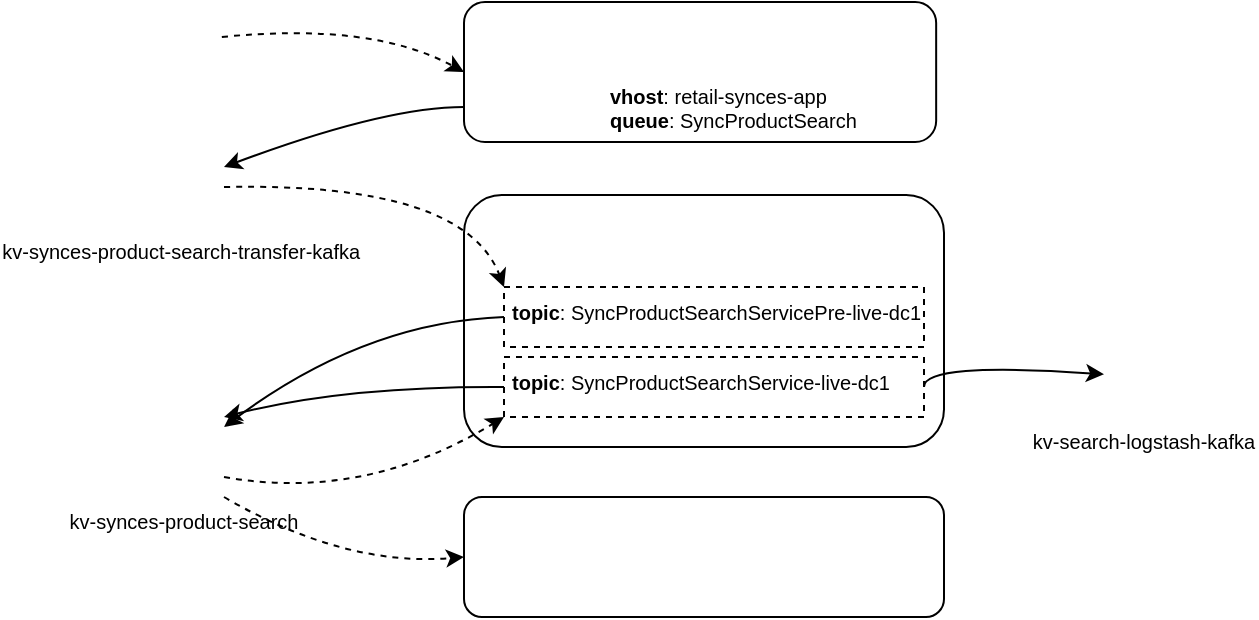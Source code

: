 <mxfile version="28.0.7">
  <diagram name="Page-1" id="rusU8i9yw-daWQ4WOf54">
    <mxGraphModel dx="1366" dy="764" grid="1" gridSize="10" guides="1" tooltips="1" connect="1" arrows="1" fold="1" page="1" pageScale="1" pageWidth="1169" pageHeight="827" math="0" shadow="0">
      <root>
        <mxCell id="0" />
        <mxCell id="1" parent="0" />
        <mxCell id="Dhi8sy_UzFX0rJJhaV-Q-27" value="" style="rounded=1;whiteSpace=wrap;html=1;fillColor=none;strokeColor=#000000;" parent="1" vertex="1">
          <mxGeometry x="260" y="40" width="236.08" height="70" as="geometry" />
        </mxCell>
        <mxCell id="6RFawGCEbu_1lOqLiOUP-4" value="" style="rounded=1;whiteSpace=wrap;html=1;fillColor=none;strokeColor=#000000;" parent="1" vertex="1">
          <mxGeometry x="260" y="287.5" width="240" height="60" as="geometry" />
        </mxCell>
        <mxCell id="6RFawGCEbu_1lOqLiOUP-2" value="" style="rounded=1;whiteSpace=wrap;html=1;fillColor=none;fontColor=#333333;strokeColor=#000000;" parent="1" vertex="1">
          <mxGeometry x="260" y="136.51" width="240" height="126" as="geometry" />
        </mxCell>
        <mxCell id="Dhi8sy_UzFX0rJJhaV-Q-2" value="" style="shape=image;verticalLabelPosition=bottom;labelBackgroundColor=default;verticalAlign=top;aspect=fixed;imageAspect=0;image=https://cdn-icons-png.flaticon.com/512/5044/5044729.png;" parent="1" vertex="1">
          <mxGeometry x="103.92" y="40.0" width="35" height="35" as="geometry" />
        </mxCell>
        <mxCell id="Dhi8sy_UzFX0rJJhaV-Q-5" value="&lt;b&gt;vhost&lt;/b&gt;:&amp;nbsp;&lt;span style=&quot;background-color: transparent;&quot;&gt;retail-synces-app&lt;/span&gt;&lt;span style=&quot;background-color: transparent; white-space: pre;&quot;&gt;&#x9;&lt;/span&gt;&lt;div&gt;&lt;b&gt;queue&lt;/b&gt;: SyncProductSearch&lt;/div&gt;" style="text;html=1;align=left;verticalAlign=top;whiteSpace=wrap;rounded=0;spacingLeft=2;fontSize=10;" parent="1" vertex="1">
          <mxGeometry x="329.44" y="75.0" width="130" height="40" as="geometry" />
        </mxCell>
        <mxCell id="Dhi8sy_UzFX0rJJhaV-Q-6" value="kv-synces-product-search-transfer-kafka " style="shape=image;verticalLabelPosition=bottom;labelBackgroundColor=default;verticalAlign=top;aspect=fixed;imageAspect=0;image=https://cdn-icons-png.freepik.com/512/6387/6387426.png;fontSize=10;" parent="1" vertex="1">
          <mxGeometry x="100" y="112.51" width="40" height="40" as="geometry" />
        </mxCell>
        <mxCell id="Dhi8sy_UzFX0rJJhaV-Q-14" value="&lt;b&gt;topic&lt;/b&gt;:&amp;nbsp;SyncProductSearchService-live-dc1" style="text;html=1;align=left;verticalAlign=top;whiteSpace=wrap;rounded=0;spacingLeft=2;rotation=0;fontSize=10;strokeColor=default;dashed=1;" parent="1" vertex="1">
          <mxGeometry x="280" y="217.5" width="210" height="30" as="geometry" />
        </mxCell>
        <mxCell id="Dhi8sy_UzFX0rJJhaV-Q-18" value="kv-search-logstash-kafka" style="shape=image;verticalLabelPosition=bottom;labelBackgroundColor=default;verticalAlign=top;aspect=fixed;imageAspect=0;image=https://cdn-icons-png.freepik.com/512/6387/6387426.png;fontSize=10;" parent="1" vertex="1">
          <mxGeometry x="580" y="207.5" width="40" height="40" as="geometry" />
        </mxCell>
        <mxCell id="Dhi8sy_UzFX0rJJhaV-Q-28" value="" style="curved=1;endArrow=classic;html=1;rounded=0;entryX=0;entryY=0.5;entryDx=0;entryDy=0;exitX=1;exitY=0.5;exitDx=0;exitDy=0;dashed=1;" parent="1" source="Dhi8sy_UzFX0rJJhaV-Q-2" target="Dhi8sy_UzFX0rJJhaV-Q-27" edge="1">
          <mxGeometry width="50" height="50" relative="1" as="geometry">
            <mxPoint x="213.92" y="100.0" as="sourcePoint" />
            <mxPoint x="263.92" y="50.0" as="targetPoint" />
            <Array as="points">
              <mxPoint x="213.92" y="50.0" />
            </Array>
          </mxGeometry>
        </mxCell>
        <mxCell id="Dhi8sy_UzFX0rJJhaV-Q-35" value="kv-synces-product-search" style="shape=image;verticalLabelPosition=bottom;labelBackgroundColor=default;verticalAlign=top;aspect=fixed;imageAspect=0;image=https://cdn-icons-png.freepik.com/512/6387/6387426.png;fontSize=10;" parent="1" vertex="1">
          <mxGeometry x="100" y="247.5" width="40" height="40" as="geometry" />
        </mxCell>
        <mxCell id="Dhi8sy_UzFX0rJJhaV-Q-34" value="&lt;b&gt;topic&lt;/b&gt;:&amp;nbsp;SyncProductSearchServicePre-live-dc1" style="text;html=1;align=left;verticalAlign=top;whiteSpace=wrap;rounded=0;spacingLeft=2;rotation=0;fontSize=10;strokeColor=default;dashed=1;" parent="1" vertex="1">
          <mxGeometry x="280" y="182.51" width="210" height="30" as="geometry" />
        </mxCell>
        <mxCell id="Dhi8sy_UzFX0rJJhaV-Q-11" value="" style="shape=image;verticalLabelPosition=bottom;labelBackgroundColor=default;verticalAlign=top;aspect=fixed;imageAspect=0;image=https://images.icon-icons.com/2699/PNG/512/apache_kafka_vertical_logo_icon_169585.png;container=0;" parent="1" vertex="1">
          <mxGeometry x="360" y="136.6" width="43.92" height="45.91" as="geometry" />
        </mxCell>
        <mxCell id="Dhi8sy_UzFX0rJJhaV-Q-45" value="" style="curved=1;endArrow=classic;html=1;rounded=0;entryX=0;entryY=0;entryDx=0;entryDy=0;exitX=1;exitY=0.5;exitDx=0;exitDy=0;dashed=1;" parent="1" source="Dhi8sy_UzFX0rJJhaV-Q-6" target="Dhi8sy_UzFX0rJJhaV-Q-34" edge="1">
          <mxGeometry width="50" height="50" relative="1" as="geometry">
            <mxPoint x="140" y="150.01" as="sourcePoint" />
            <mxPoint x="190" y="100.01" as="targetPoint" />
            <Array as="points">
              <mxPoint x="260" y="130.01" />
            </Array>
          </mxGeometry>
        </mxCell>
        <mxCell id="Dhi8sy_UzFX0rJJhaV-Q-49" value="" style="curved=1;endArrow=none;html=1;rounded=0;entryX=0;entryY=0.5;entryDx=0;entryDy=0;startArrow=classic;startFill=1;" parent="1" source="Dhi8sy_UzFX0rJJhaV-Q-35" target="Dhi8sy_UzFX0rJJhaV-Q-34" edge="1">
          <mxGeometry width="50" height="50" relative="1" as="geometry">
            <mxPoint x="210" y="250.01" as="sourcePoint" />
            <mxPoint x="260" y="200.01" as="targetPoint" />
            <Array as="points">
              <mxPoint x="210" y="200.01" />
            </Array>
          </mxGeometry>
        </mxCell>
        <mxCell id="Dhi8sy_UzFX0rJJhaV-Q-51" value="" style="curved=1;endArrow=classic;html=1;rounded=0;entryX=0;entryY=1;entryDx=0;entryDy=0;exitX=1;exitY=0.75;exitDx=0;exitDy=0;dashed=1;" parent="1" source="Dhi8sy_UzFX0rJJhaV-Q-35" target="Dhi8sy_UzFX0rJJhaV-Q-14" edge="1">
          <mxGeometry width="50" height="50" relative="1" as="geometry">
            <mxPoint x="290" y="430.01" as="sourcePoint" />
            <mxPoint x="340" y="380.01" as="targetPoint" />
            <Array as="points">
              <mxPoint x="210" y="290" />
            </Array>
          </mxGeometry>
        </mxCell>
        <mxCell id="Dhi8sy_UzFX0rJJhaV-Q-52" value="" style="curved=1;endArrow=none;html=1;rounded=0;entryX=0;entryY=0.5;entryDx=0;entryDy=0;exitX=1;exitY=0;exitDx=0;exitDy=0;startArrow=classic;startFill=1;" parent="1" source="Dhi8sy_UzFX0rJJhaV-Q-35" target="Dhi8sy_UzFX0rJJhaV-Q-14" edge="1">
          <mxGeometry width="50" height="50" relative="1" as="geometry">
            <mxPoint x="170" y="279.01" as="sourcePoint" />
            <mxPoint x="270" y="230.01" as="targetPoint" />
            <Array as="points">
              <mxPoint x="200" y="232.01" />
            </Array>
          </mxGeometry>
        </mxCell>
        <mxCell id="Dhi8sy_UzFX0rJJhaV-Q-54" value="" style="curved=1;endArrow=classic;html=1;rounded=0;exitX=1;exitY=0.5;exitDx=0;exitDy=0;" parent="1" source="Dhi8sy_UzFX0rJJhaV-Q-14" target="Dhi8sy_UzFX0rJJhaV-Q-18" edge="1">
          <mxGeometry width="50" height="50" relative="1" as="geometry">
            <mxPoint x="490" y="270.01" as="sourcePoint" />
            <mxPoint x="540" y="220.01" as="targetPoint" />
            <Array as="points">
              <mxPoint x="490" y="220.01" />
            </Array>
          </mxGeometry>
        </mxCell>
        <mxCell id="6RFawGCEbu_1lOqLiOUP-1" value="" style="shape=image;verticalLabelPosition=bottom;labelBackgroundColor=default;verticalAlign=top;aspect=fixed;imageAspect=0;image=https://upload.wikimedia.org/wikipedia/commons/thumb/9/93/MongoDB_Logo.svg/1200px-MongoDB_Logo.svg.png;" parent="1" vertex="1">
          <mxGeometry x="338.88" y="302.5" width="111.11" height="30" as="geometry" />
        </mxCell>
        <mxCell id="6RFawGCEbu_1lOqLiOUP-3" value="" style="curved=1;endArrow=classic;html=1;rounded=0;entryX=1;entryY=0.25;entryDx=0;entryDy=0;exitX=0;exitY=0.75;exitDx=0;exitDy=0;" parent="1" source="Dhi8sy_UzFX0rJJhaV-Q-27" target="Dhi8sy_UzFX0rJJhaV-Q-6" edge="1">
          <mxGeometry width="50" height="50" relative="1" as="geometry">
            <mxPoint x="70" y="122.51" as="sourcePoint" />
            <mxPoint x="120" y="72.51" as="targetPoint" />
            <Array as="points">
              <mxPoint x="220" y="92.51" />
            </Array>
          </mxGeometry>
        </mxCell>
        <mxCell id="6RFawGCEbu_1lOqLiOUP-5" value="" style="curved=1;endArrow=classic;html=1;rounded=0;entryX=0;entryY=0.5;entryDx=0;entryDy=0;exitX=1;exitY=1;exitDx=0;exitDy=0;dashed=1;" parent="1" source="Dhi8sy_UzFX0rJJhaV-Q-35" target="6RFawGCEbu_1lOqLiOUP-4" edge="1">
          <mxGeometry width="50" height="50" relative="1" as="geometry">
            <mxPoint x="100" y="422.51" as="sourcePoint" />
            <mxPoint x="150" y="372.51" as="targetPoint" />
            <Array as="points">
              <mxPoint x="200" y="322.51" />
            </Array>
          </mxGeometry>
        </mxCell>
        <mxCell id="Dhi8sy_UzFX0rJJhaV-Q-1" value="" style="shape=image;verticalLabelPosition=bottom;labelBackgroundColor=default;verticalAlign=top;aspect=fixed;imageAspect=0;image=https://images.icon-icons.com/2699/PNG/512/rabbitmq_logo_icon_170812.png;clipPath=inset(16.67% 1.33% 28.67% 1.67%);" parent="1" vertex="1">
          <mxGeometry x="333.38" y="45.91" width="103.23" height="29.09" as="geometry" />
        </mxCell>
      </root>
    </mxGraphModel>
  </diagram>
</mxfile>
